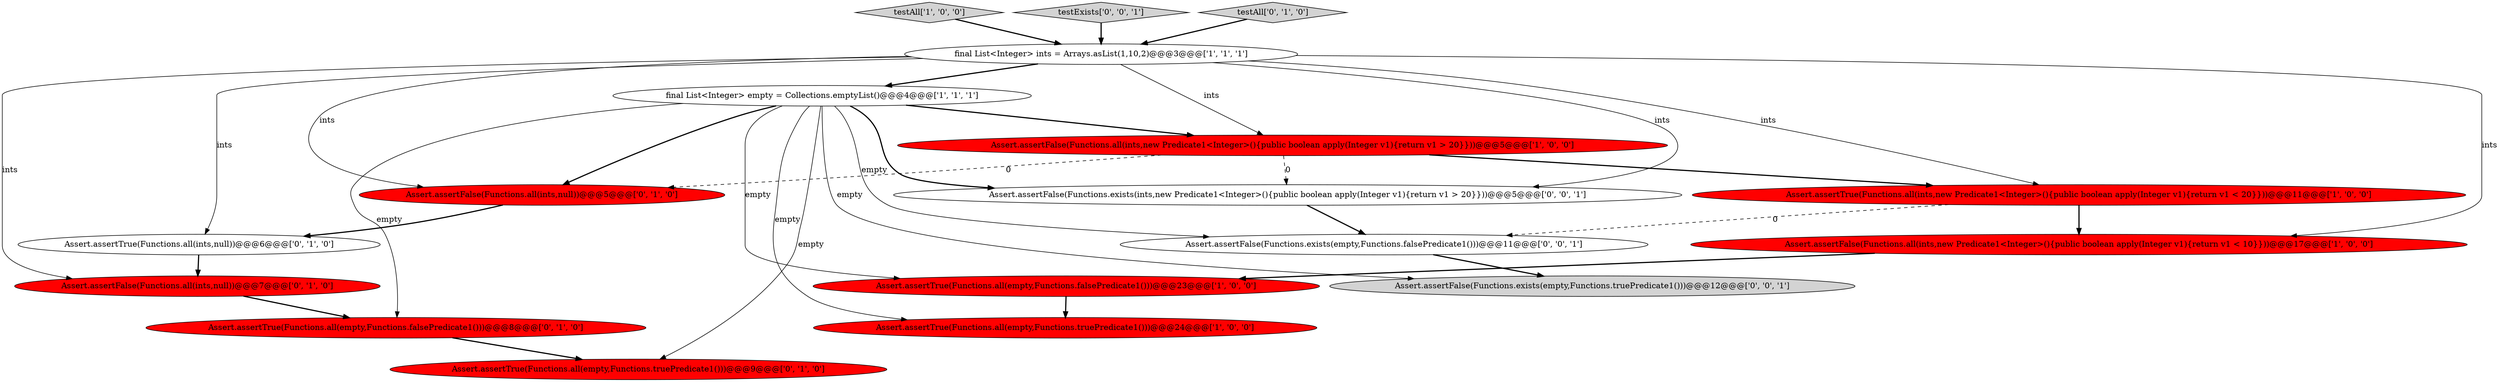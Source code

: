 digraph {
3 [style = filled, label = "Assert.assertFalse(Functions.all(ints,new Predicate1<Integer>(){public boolean apply(Integer v1){return v1 > 20}}))@@@5@@@['1', '0', '0']", fillcolor = red, shape = ellipse image = "AAA1AAABBB1BBB"];
9 [style = filled, label = "Assert.assertFalse(Functions.all(ints,null))@@@7@@@['0', '1', '0']", fillcolor = red, shape = ellipse image = "AAA1AAABBB2BBB"];
11 [style = filled, label = "Assert.assertTrue(Functions.all(ints,null))@@@6@@@['0', '1', '0']", fillcolor = white, shape = ellipse image = "AAA0AAABBB2BBB"];
14 [style = filled, label = "Assert.assertFalse(Functions.exists(empty,Functions.truePredicate1()))@@@12@@@['0', '0', '1']", fillcolor = lightgray, shape = ellipse image = "AAA0AAABBB3BBB"];
2 [style = filled, label = "testAll['1', '0', '0']", fillcolor = lightgray, shape = diamond image = "AAA0AAABBB1BBB"];
1 [style = filled, label = "Assert.assertTrue(Functions.all(empty,Functions.falsePredicate1()))@@@23@@@['1', '0', '0']", fillcolor = red, shape = ellipse image = "AAA1AAABBB1BBB"];
7 [style = filled, label = "Assert.assertFalse(Functions.all(ints,new Predicate1<Integer>(){public boolean apply(Integer v1){return v1 < 10}}))@@@17@@@['1', '0', '0']", fillcolor = red, shape = ellipse image = "AAA1AAABBB1BBB"];
8 [style = filled, label = "Assert.assertTrue(Functions.all(empty,Functions.falsePredicate1()))@@@8@@@['0', '1', '0']", fillcolor = red, shape = ellipse image = "AAA1AAABBB2BBB"];
17 [style = filled, label = "testExists['0', '0', '1']", fillcolor = lightgray, shape = diamond image = "AAA0AAABBB3BBB"];
4 [style = filled, label = "Assert.assertTrue(Functions.all(ints,new Predicate1<Integer>(){public boolean apply(Integer v1){return v1 < 20}}))@@@11@@@['1', '0', '0']", fillcolor = red, shape = ellipse image = "AAA1AAABBB1BBB"];
13 [style = filled, label = "Assert.assertFalse(Functions.all(ints,null))@@@5@@@['0', '1', '0']", fillcolor = red, shape = ellipse image = "AAA1AAABBB2BBB"];
15 [style = filled, label = "Assert.assertFalse(Functions.exists(ints,new Predicate1<Integer>(){public boolean apply(Integer v1){return v1 > 20}}))@@@5@@@['0', '0', '1']", fillcolor = white, shape = ellipse image = "AAA0AAABBB3BBB"];
10 [style = filled, label = "Assert.assertTrue(Functions.all(empty,Functions.truePredicate1()))@@@9@@@['0', '1', '0']", fillcolor = red, shape = ellipse image = "AAA1AAABBB2BBB"];
5 [style = filled, label = "final List<Integer> empty = Collections.emptyList()@@@4@@@['1', '1', '1']", fillcolor = white, shape = ellipse image = "AAA0AAABBB1BBB"];
0 [style = filled, label = "final List<Integer> ints = Arrays.asList(1,10,2)@@@3@@@['1', '1', '1']", fillcolor = white, shape = ellipse image = "AAA0AAABBB1BBB"];
16 [style = filled, label = "Assert.assertFalse(Functions.exists(empty,Functions.falsePredicate1()))@@@11@@@['0', '0', '1']", fillcolor = white, shape = ellipse image = "AAA0AAABBB3BBB"];
12 [style = filled, label = "testAll['0', '1', '0']", fillcolor = lightgray, shape = diamond image = "AAA0AAABBB2BBB"];
6 [style = filled, label = "Assert.assertTrue(Functions.all(empty,Functions.truePredicate1()))@@@24@@@['1', '0', '0']", fillcolor = red, shape = ellipse image = "AAA1AAABBB1BBB"];
5->1 [style = solid, label="empty"];
5->3 [style = bold, label=""];
0->11 [style = solid, label="ints"];
8->10 [style = bold, label=""];
7->1 [style = bold, label=""];
0->9 [style = solid, label="ints"];
4->16 [style = dashed, label="0"];
5->6 [style = solid, label="empty"];
5->15 [style = bold, label=""];
11->9 [style = bold, label=""];
9->8 [style = bold, label=""];
12->0 [style = bold, label=""];
3->4 [style = bold, label=""];
13->11 [style = bold, label=""];
15->16 [style = bold, label=""];
3->13 [style = dashed, label="0"];
4->7 [style = bold, label=""];
5->8 [style = solid, label="empty"];
0->4 [style = solid, label="ints"];
0->3 [style = solid, label="ints"];
0->13 [style = solid, label="ints"];
2->0 [style = bold, label=""];
1->6 [style = bold, label=""];
17->0 [style = bold, label=""];
5->13 [style = bold, label=""];
5->10 [style = solid, label="empty"];
3->15 [style = dashed, label="0"];
16->14 [style = bold, label=""];
0->7 [style = solid, label="ints"];
5->16 [style = solid, label="empty"];
0->15 [style = solid, label="ints"];
5->14 [style = solid, label="empty"];
0->5 [style = bold, label=""];
}
